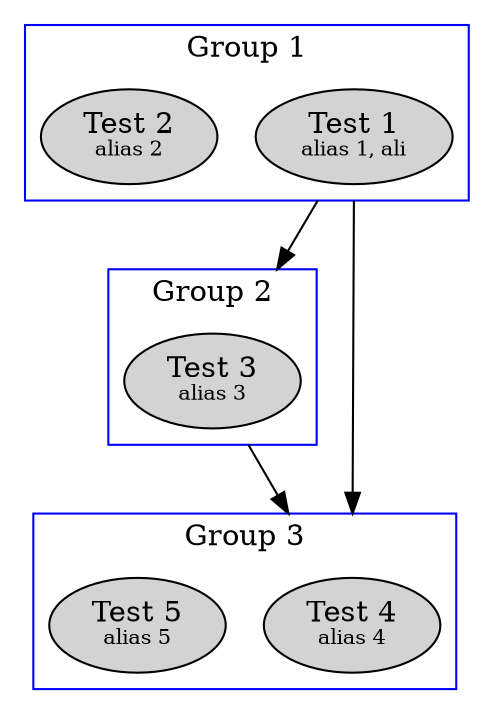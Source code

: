 digraph {
    compound=true;
    rank=same;
    ranksep=1;
    subgraph cluster_1958080177 {
        label="Group 2";
        color=blue;
        "Test 31958080177" [label=<Test 3<br/><font point-size="10">alias 3</font>>, style=filled];
    }
    subgraph cluster_1958080176 {
        label="Group 1";
        color=blue;
        "Test 11958080176" [label=<Test 1<br/><font point-size="10">alias 1, ali</font>>, style=filled];
        "Test 21958080176" [label=<Test 2<br/><font point-size="10">alias 2</font>>, style=filled];
    }
    subgraph cluster_1958080178 {
        label="Group 3";
        color=blue;
        "Test 41958080178" [label=<Test 4<br/><font point-size="10">alias 4</font>>, style=filled];
        "Test 51958080178" [label=<Test 5<br/><font point-size="10">alias 5</font>>, style=filled];
    }
    "Test 11958080176" -> "Test 31958080177" [lhead=cluster_1958080177, ltail=cluster_1958080176];
    "Test 11958080176" -> "Test 41958080178" [lhead=cluster_1958080178, ltail=cluster_1958080176];
    "Test 31958080177" -> "Test 41958080178" [lhead=cluster_1958080178, ltail=cluster_1958080177];
}
